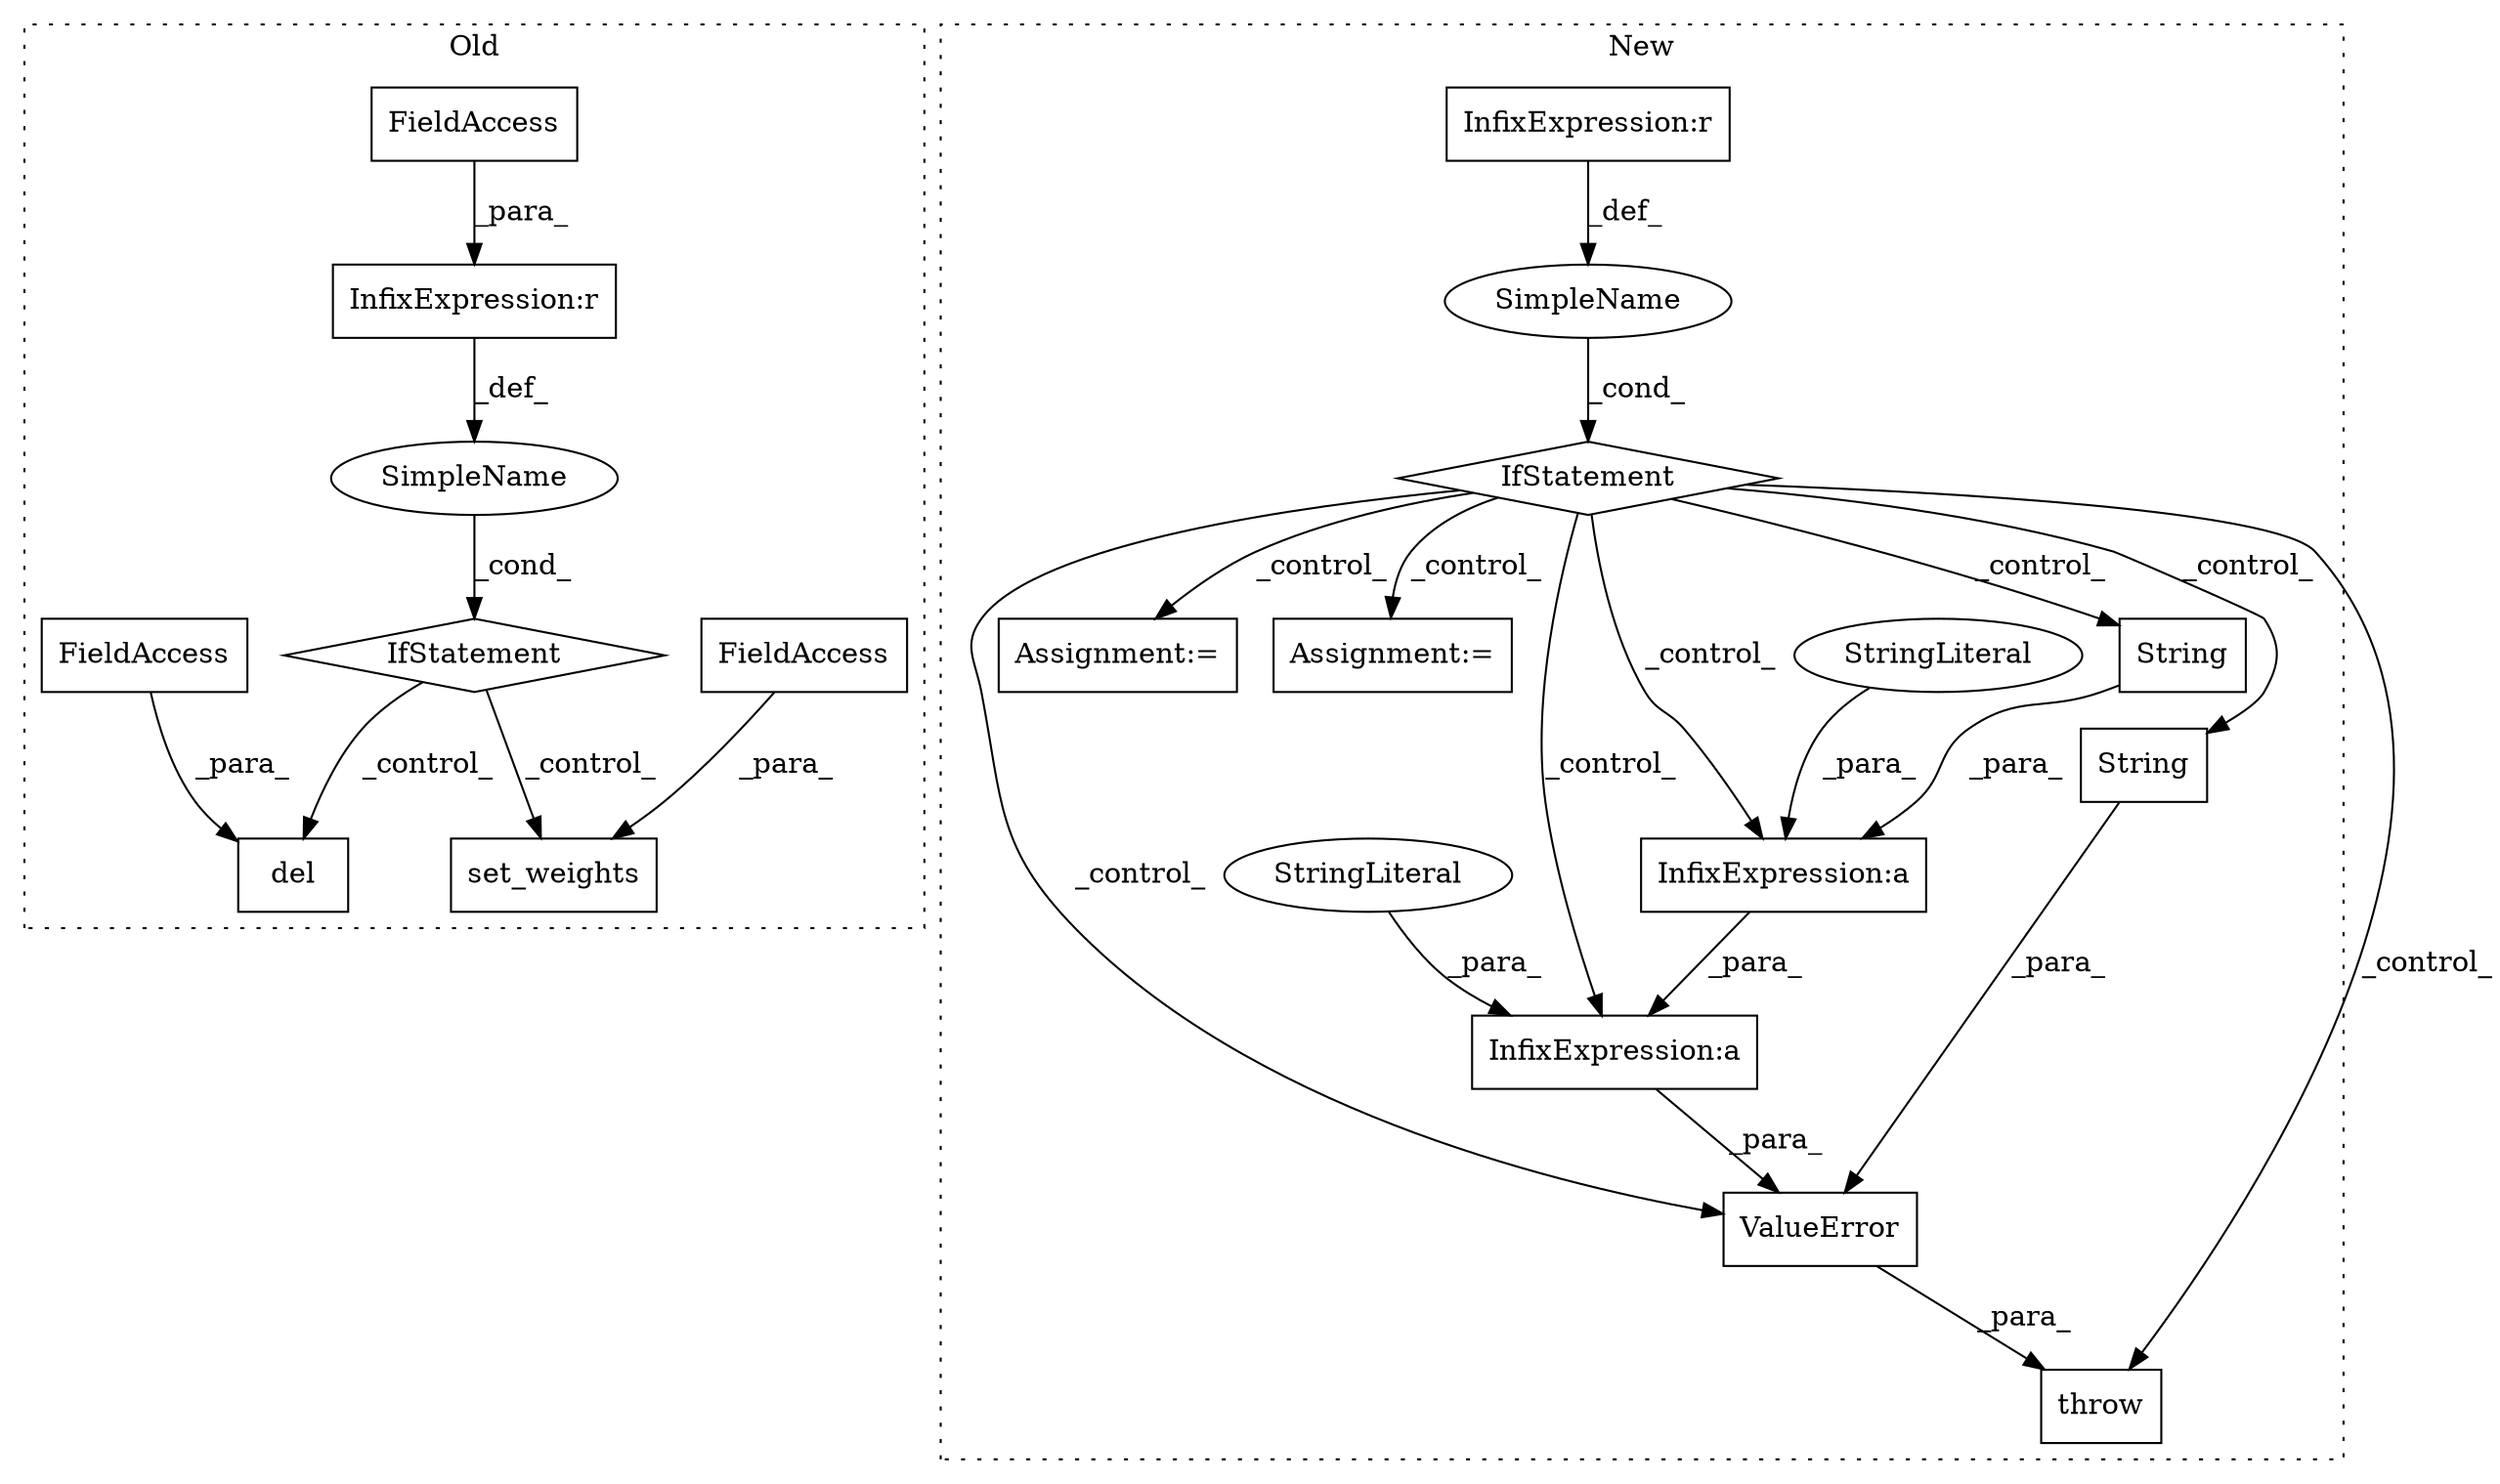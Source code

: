 digraph G {
subgraph cluster0 {
1 [label="set_weights" a="32" s="1571,1603" l="12,1" shape="box"];
3 [label="IfStatement" a="25" s="1524,1556" l="4,2" shape="diamond"];
4 [label="SimpleName" a="42" s="" l="" shape="ellipse"];
8 [label="InfixExpression:r" a="27" s="1548" l="4" shape="box"];
9 [label="FieldAccess" a="22" s="1528" l="20" shape="box"];
10 [label="del" a="32" s="1612,1636" l="4,1" shape="box"];
11 [label="FieldAccess" a="22" s="1583" l="20" shape="box"];
12 [label="FieldAccess" a="22" s="1616" l="20" shape="box"];
label = "Old";
style="dotted";
}
subgraph cluster1 {
2 [label="IfStatement" a="25" s="1440,1455" l="4,2" shape="diamond"];
5 [label="Assignment:=" a="7" s="1929" l="1" shape="box"];
6 [label="SimpleName" a="42" s="" l="" shape="ellipse"];
7 [label="Assignment:=" a="7" s="2111" l="1" shape="box"];
13 [label="String" a="32" s="1495,1511" l="7,1" shape="box"];
14 [label="ValueError" a="32" s="1471,1640" l="11,1" shape="box"];
15 [label="InfixExpression:r" a="27" s="1447" l="4" shape="box"];
16 [label="throw" a="53" s="1465" l="6" shape="box"];
17 [label="String" a="32" s="1614,1632" l="7,1" shape="box"];
18 [label="InfixExpression:a" a="27" s="1492" l="3" shape="box"];
19 [label="InfixExpression:a" a="27" s="1513" l="3" shape="box"];
20 [label="StringLiteral" a="45" s="1516" l="94" shape="ellipse"];
21 [label="StringLiteral" a="45" s="1485" l="7" shape="ellipse"];
label = "New";
style="dotted";
}
2 -> 7 [label="_control_"];
2 -> 17 [label="_control_"];
2 -> 19 [label="_control_"];
2 -> 13 [label="_control_"];
2 -> 16 [label="_control_"];
2 -> 5 [label="_control_"];
2 -> 18 [label="_control_"];
2 -> 14 [label="_control_"];
3 -> 10 [label="_control_"];
3 -> 1 [label="_control_"];
4 -> 3 [label="_cond_"];
6 -> 2 [label="_cond_"];
8 -> 4 [label="_def_"];
9 -> 8 [label="_para_"];
11 -> 1 [label="_para_"];
12 -> 10 [label="_para_"];
13 -> 18 [label="_para_"];
14 -> 16 [label="_para_"];
15 -> 6 [label="_def_"];
17 -> 14 [label="_para_"];
18 -> 19 [label="_para_"];
19 -> 14 [label="_para_"];
20 -> 19 [label="_para_"];
21 -> 18 [label="_para_"];
}